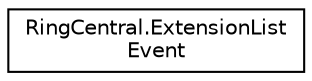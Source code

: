 digraph "Graphical Class Hierarchy"
{
 // LATEX_PDF_SIZE
  edge [fontname="Helvetica",fontsize="10",labelfontname="Helvetica",labelfontsize="10"];
  node [fontname="Helvetica",fontsize="10",shape=record];
  rankdir="LR";
  Node0 [label="RingCentral.ExtensionList\lEvent",height=0.2,width=0.4,color="black", fillcolor="white", style="filled",URL="$classRingCentral_1_1ExtensionListEvent.html",tooltip=" "];
}
